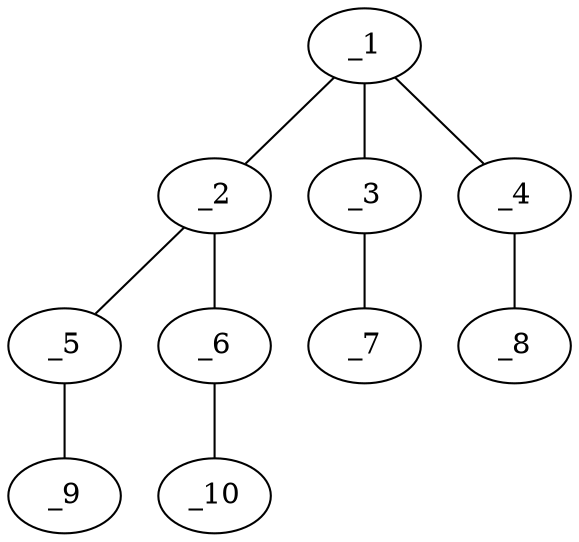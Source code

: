 graph molid24833 {
	_1	 [charge=0,
		chem=1,
		symbol="C  ",
		x="3.7321",
		y="-0.25"];
	_2	 [charge=0,
		chem=1,
		symbol="C  ",
		x="4.5981",
		y="0.25"];
	_1 -- _2	 [valence=2];
	_3	 [charge=0,
		chem=1,
		symbol="C  ",
		x="2.866",
		y="0.25"];
	_1 -- _3	 [valence=1];
	_4	 [charge=0,
		chem=1,
		symbol="C  ",
		x="3.7321",
		y="-1.25"];
	_1 -- _4	 [valence=1];
	_5	 [charge=0,
		chem=1,
		symbol="C  ",
		x="5.4641",
		y="-0.25"];
	_2 -- _5	 [valence=1];
	_6	 [charge=0,
		chem=1,
		symbol="C  ",
		x="4.5981",
		y="1.25"];
	_2 -- _6	 [valence=1];
	_7	 [charge=0,
		chem=4,
		symbol="N  ",
		x=2,
		y="0.75"];
	_3 -- _7	 [valence=3];
	_8	 [charge=0,
		chem=4,
		symbol="N  ",
		x="3.7321",
		y="-2.25"];
	_4 -- _8	 [valence=3];
	_9	 [charge=0,
		chem=4,
		symbol="N  ",
		x="6.3301",
		y="-0.75"];
	_5 -- _9	 [valence=3];
	_10	 [charge=0,
		chem=4,
		symbol="N  ",
		x="4.5981",
		y="2.25"];
	_6 -- _10	 [valence=3];
}
